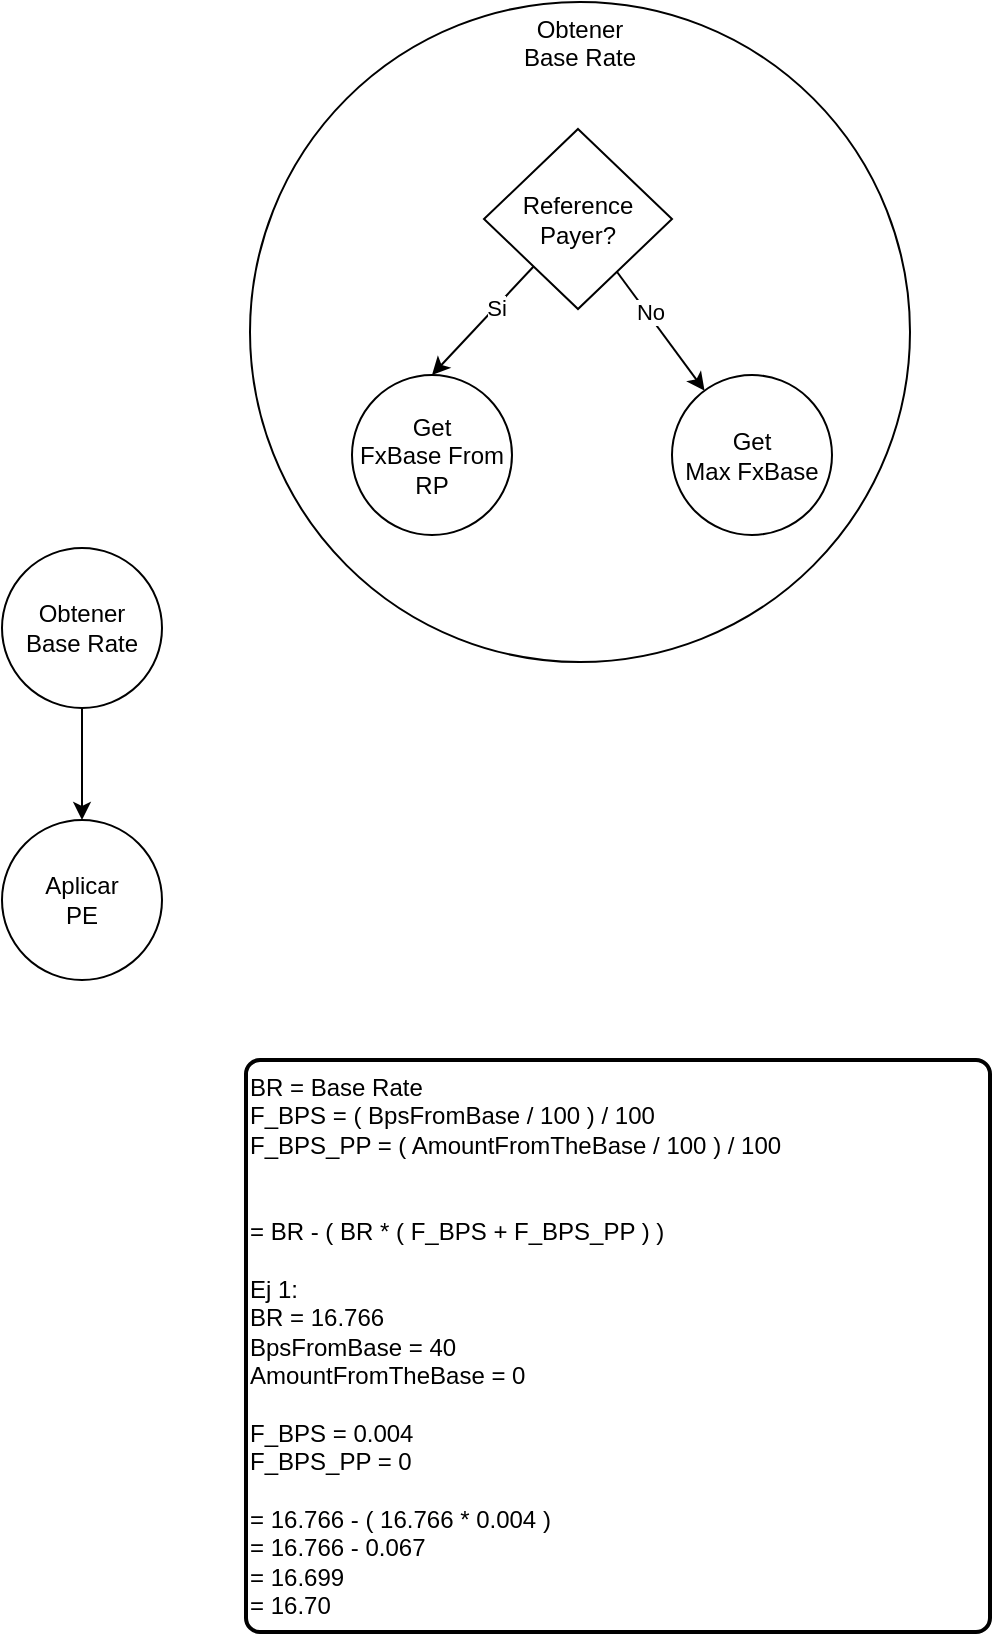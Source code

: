 <mxfile version="22.1.21" type="github">
  <diagram name="Página-1" id="_P0-jLwjL5VsI47phMsy">
    <mxGraphModel dx="989" dy="909" grid="0" gridSize="10" guides="1" tooltips="1" connect="1" arrows="1" fold="1" page="0" pageScale="1" pageWidth="827" pageHeight="1169" math="0" shadow="0">
      <root>
        <mxCell id="0" />
        <mxCell id="1" parent="0" />
        <mxCell id="55w-Nb8C0aCBHZfSoHmd-3" value="" style="edgeStyle=orthogonalEdgeStyle;rounded=0;orthogonalLoop=1;jettySize=auto;html=1;" edge="1" parent="1" source="55w-Nb8C0aCBHZfSoHmd-1" target="55w-Nb8C0aCBHZfSoHmd-2">
          <mxGeometry relative="1" as="geometry" />
        </mxCell>
        <mxCell id="55w-Nb8C0aCBHZfSoHmd-1" value="Obtener&lt;br&gt;Base Rate" style="ellipse;whiteSpace=wrap;html=1;aspect=fixed;" vertex="1" parent="1">
          <mxGeometry x="179" y="29" width="80" height="80" as="geometry" />
        </mxCell>
        <mxCell id="55w-Nb8C0aCBHZfSoHmd-2" value="Aplicar&lt;br&gt;PE" style="ellipse;whiteSpace=wrap;html=1;aspect=fixed;" vertex="1" parent="1">
          <mxGeometry x="179" y="165" width="80" height="80" as="geometry" />
        </mxCell>
        <mxCell id="55w-Nb8C0aCBHZfSoHmd-13" value="" style="group" vertex="1" connectable="0" parent="1">
          <mxGeometry x="303" y="-244" width="330" height="330" as="geometry" />
        </mxCell>
        <mxCell id="55w-Nb8C0aCBHZfSoHmd-12" value="Obtener&lt;br&gt;Base Rate" style="ellipse;whiteSpace=wrap;html=1;aspect=fixed;horizontal=1;verticalAlign=top;" vertex="1" parent="55w-Nb8C0aCBHZfSoHmd-13">
          <mxGeometry width="330" height="330" as="geometry" />
        </mxCell>
        <mxCell id="55w-Nb8C0aCBHZfSoHmd-5" value="Get&lt;br&gt;FxBase From&lt;br&gt;RP" style="ellipse;whiteSpace=wrap;html=1;aspect=fixed;" vertex="1" parent="55w-Nb8C0aCBHZfSoHmd-13">
          <mxGeometry x="51" y="186.5" width="80" height="80" as="geometry" />
        </mxCell>
        <mxCell id="55w-Nb8C0aCBHZfSoHmd-6" value="Get&lt;br&gt;Max FxBase" style="ellipse;whiteSpace=wrap;html=1;aspect=fixed;" vertex="1" parent="55w-Nb8C0aCBHZfSoHmd-13">
          <mxGeometry x="211" y="186.5" width="80" height="80" as="geometry" />
        </mxCell>
        <mxCell id="55w-Nb8C0aCBHZfSoHmd-8" style="rounded=0;orthogonalLoop=1;jettySize=auto;html=1;entryX=0.5;entryY=0;entryDx=0;entryDy=0;" edge="1" parent="55w-Nb8C0aCBHZfSoHmd-13" source="55w-Nb8C0aCBHZfSoHmd-7" target="55w-Nb8C0aCBHZfSoHmd-5">
          <mxGeometry relative="1" as="geometry" />
        </mxCell>
        <mxCell id="55w-Nb8C0aCBHZfSoHmd-9" value="Si" style="edgeLabel;html=1;align=center;verticalAlign=middle;resizable=0;points=[];" vertex="1" connectable="0" parent="55w-Nb8C0aCBHZfSoHmd-8">
          <mxGeometry x="-0.253" relative="1" as="geometry">
            <mxPoint as="offset" />
          </mxGeometry>
        </mxCell>
        <mxCell id="55w-Nb8C0aCBHZfSoHmd-10" style="rounded=0;orthogonalLoop=1;jettySize=auto;html=1;" edge="1" parent="55w-Nb8C0aCBHZfSoHmd-13" source="55w-Nb8C0aCBHZfSoHmd-7" target="55w-Nb8C0aCBHZfSoHmd-6">
          <mxGeometry relative="1" as="geometry" />
        </mxCell>
        <mxCell id="55w-Nb8C0aCBHZfSoHmd-11" value="No" style="edgeLabel;html=1;align=center;verticalAlign=middle;resizable=0;points=[];" vertex="1" connectable="0" parent="55w-Nb8C0aCBHZfSoHmd-10">
          <mxGeometry x="-0.318" y="2" relative="1" as="geometry">
            <mxPoint y="1" as="offset" />
          </mxGeometry>
        </mxCell>
        <mxCell id="55w-Nb8C0aCBHZfSoHmd-7" value="Reference&lt;br style=&quot;border-color: var(--border-color);&quot;&gt;Payer?" style="rhombus;whiteSpace=wrap;html=1;" vertex="1" parent="55w-Nb8C0aCBHZfSoHmd-13">
          <mxGeometry x="117" y="63.5" width="94" height="90" as="geometry" />
        </mxCell>
        <mxCell id="55w-Nb8C0aCBHZfSoHmd-14" value="BR = Base Rate&lt;br&gt;F_BPS = ( BpsFromBase / 100 ) / 100&lt;br&gt;F_BPS_PP = ( AmountFromTheBase / 100 ) / 100&lt;br&gt;&lt;br&gt;&amp;nbsp;&lt;br&gt;= BR - ( BR * ( F_BPS + F_BPS_PP ) )&lt;br&gt;&lt;br&gt;Ej 1:&lt;br&gt;BR = 16.766&lt;br&gt;BpsFromBase = 40&lt;br&gt;AmountFromTheBase = 0&lt;br&gt;&lt;br&gt;F_BPS = 0.004&lt;br&gt;F_BPS_PP = 0&lt;br&gt;&lt;br&gt;= 16.766 - ( 16.766 * 0.004 )&lt;br&gt;= 16.766 - 0.067&lt;br&gt;= 16.699&lt;br&gt;= 16.70" style="rounded=1;whiteSpace=wrap;html=1;absoluteArcSize=1;arcSize=14;strokeWidth=2;align=left;verticalAlign=top;" vertex="1" parent="1">
          <mxGeometry x="301" y="285" width="372" height="286" as="geometry" />
        </mxCell>
      </root>
    </mxGraphModel>
  </diagram>
</mxfile>
